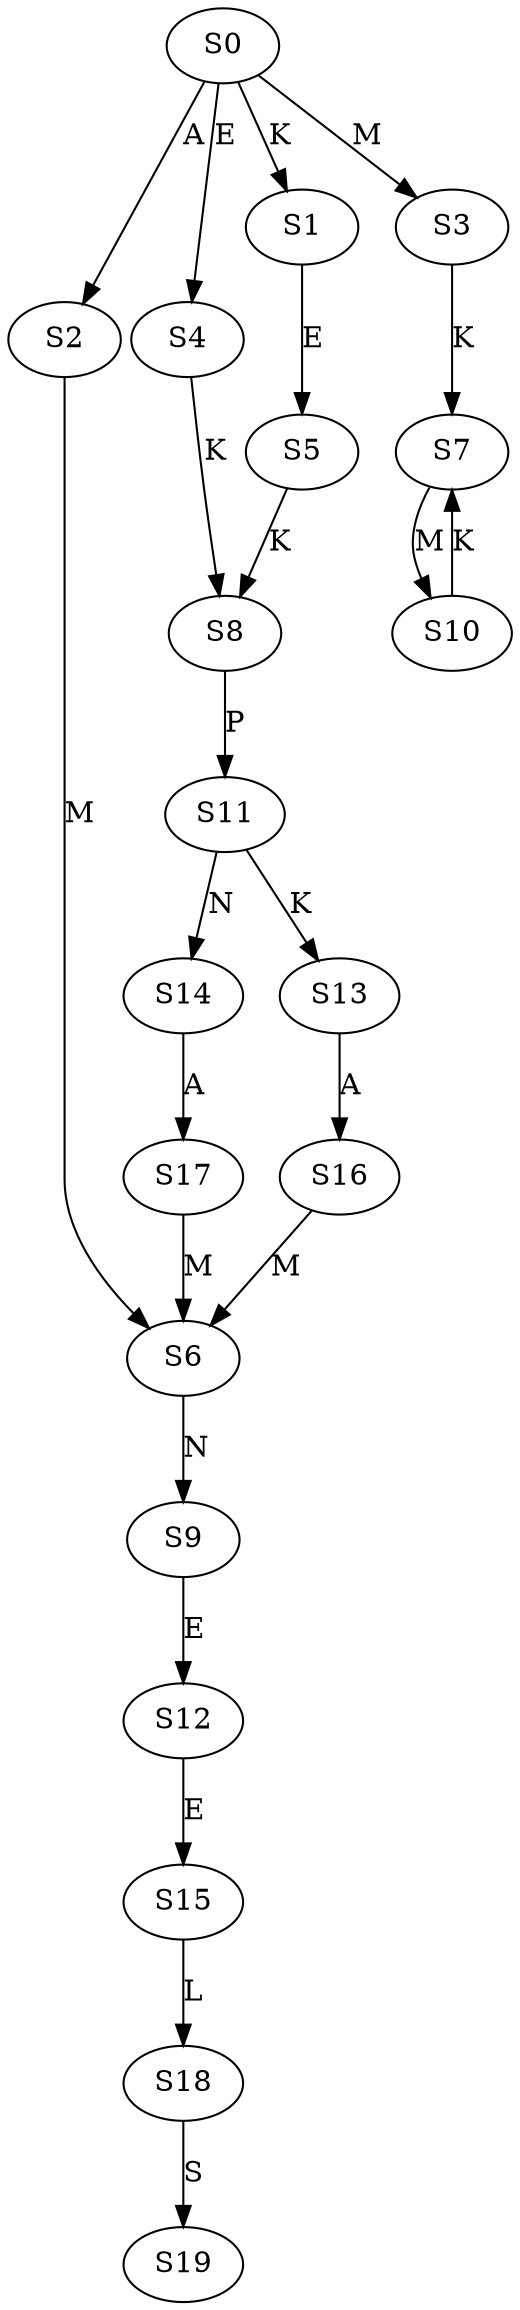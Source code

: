 strict digraph  {
	S0 -> S1 [ label = K ];
	S0 -> S2 [ label = A ];
	S0 -> S3 [ label = M ];
	S0 -> S4 [ label = E ];
	S1 -> S5 [ label = E ];
	S2 -> S6 [ label = M ];
	S3 -> S7 [ label = K ];
	S4 -> S8 [ label = K ];
	S5 -> S8 [ label = K ];
	S6 -> S9 [ label = N ];
	S7 -> S10 [ label = M ];
	S8 -> S11 [ label = P ];
	S9 -> S12 [ label = E ];
	S10 -> S7 [ label = K ];
	S11 -> S13 [ label = K ];
	S11 -> S14 [ label = N ];
	S12 -> S15 [ label = E ];
	S13 -> S16 [ label = A ];
	S14 -> S17 [ label = A ];
	S15 -> S18 [ label = L ];
	S16 -> S6 [ label = M ];
	S17 -> S6 [ label = M ];
	S18 -> S19 [ label = S ];
}
